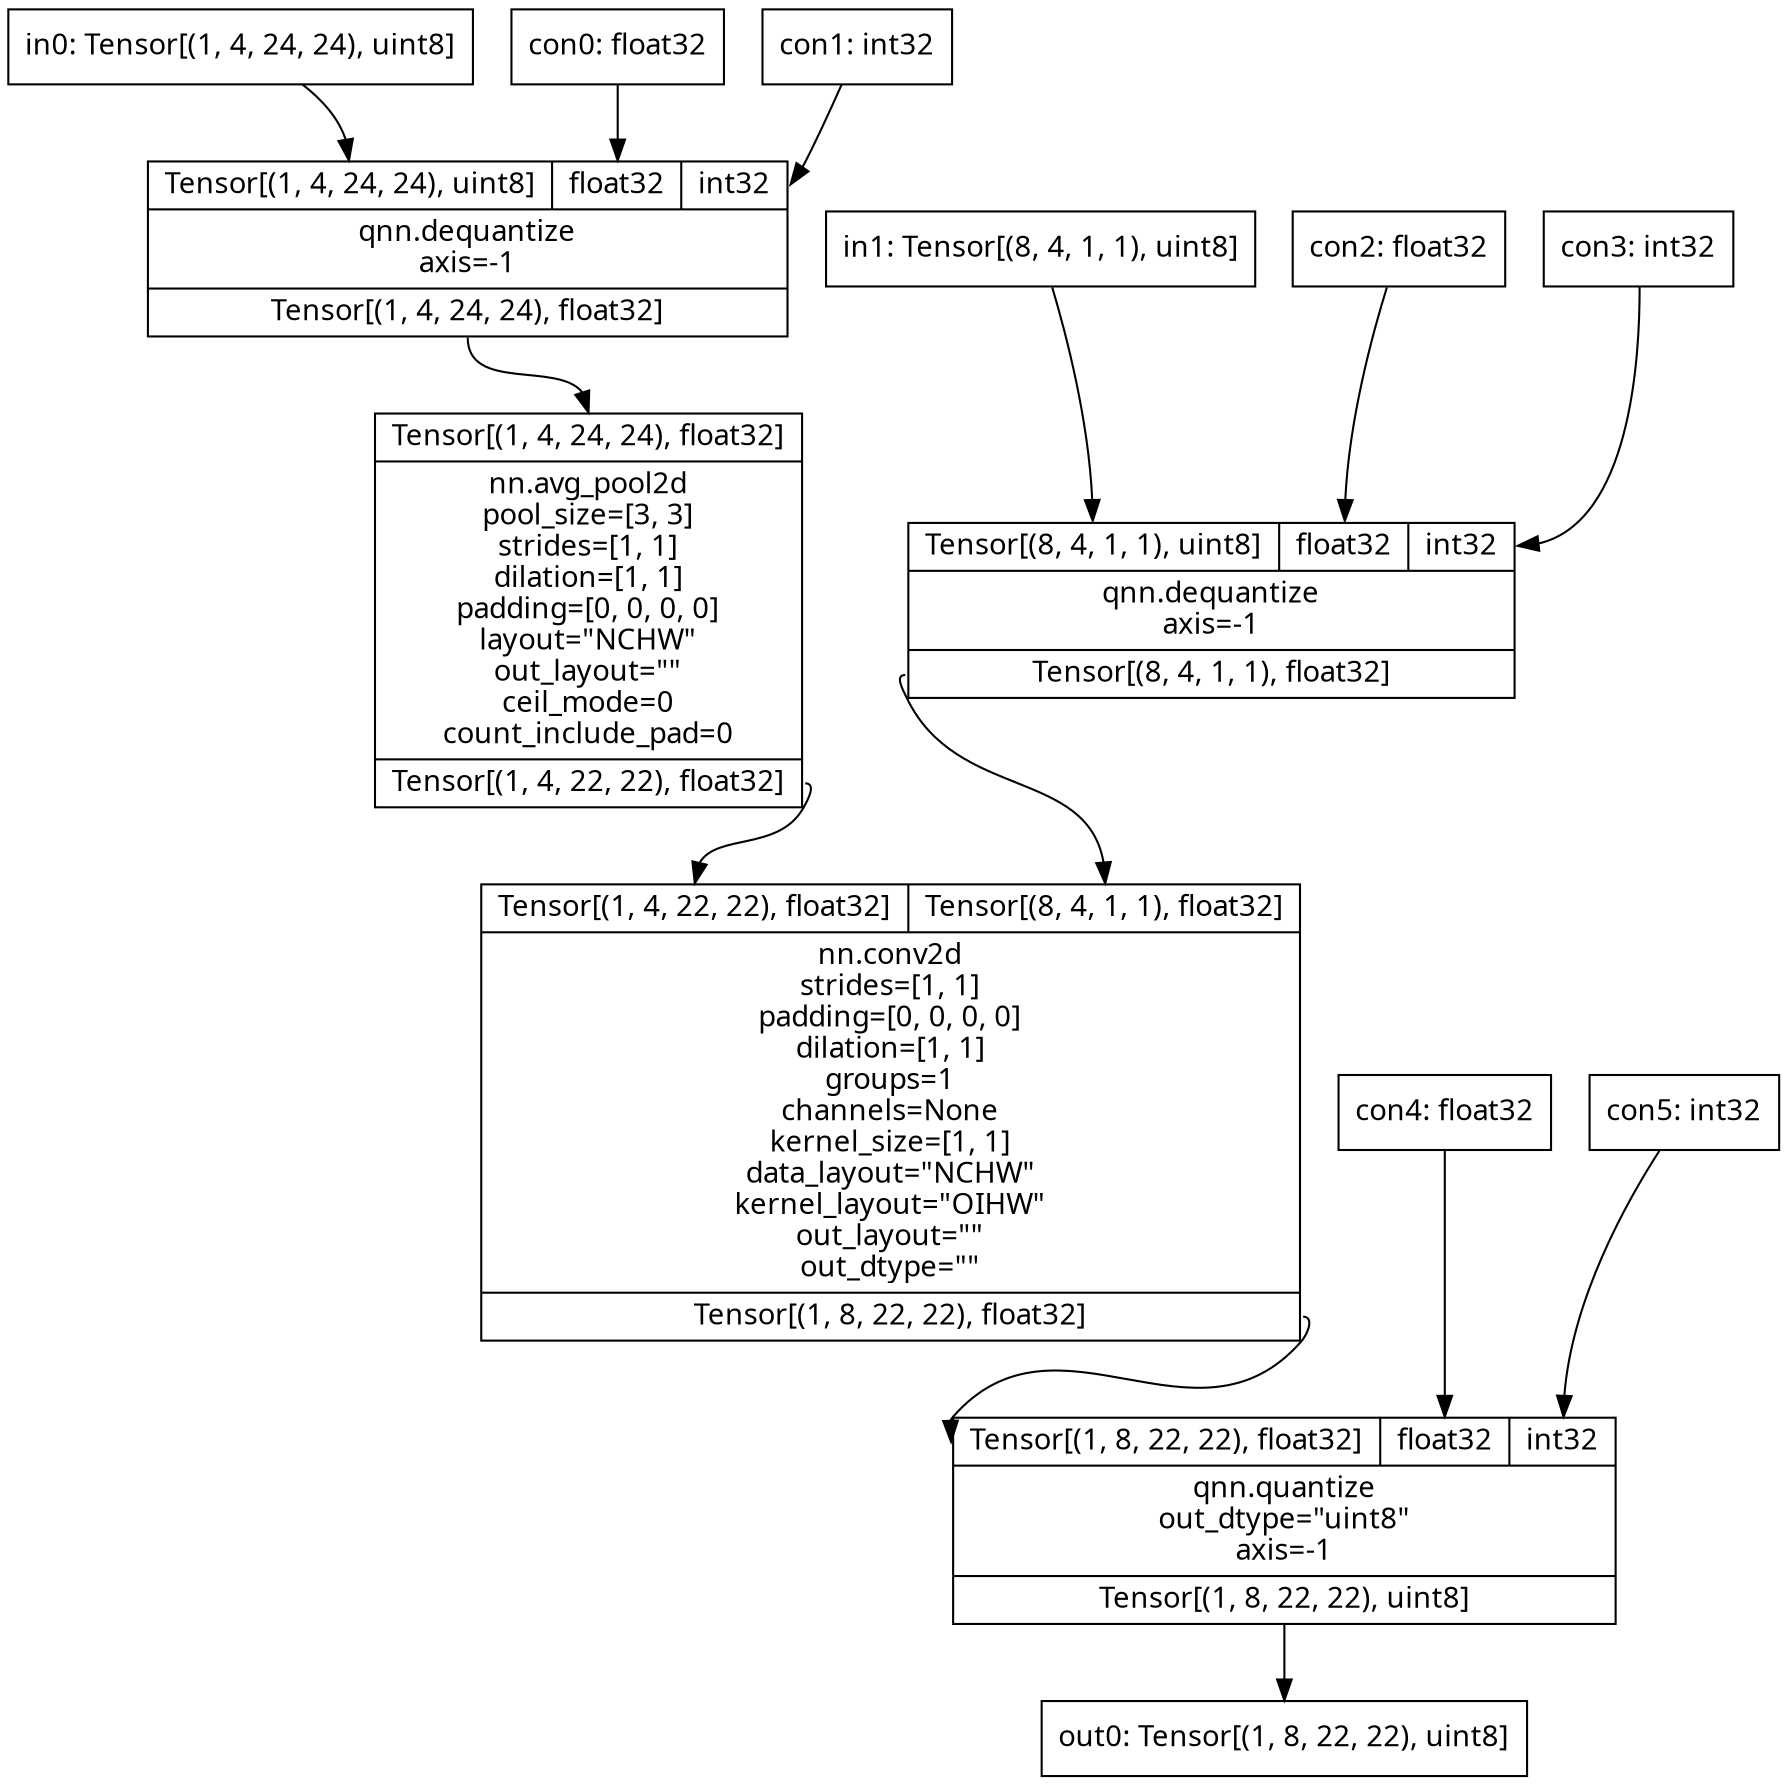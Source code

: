 digraph code {
	node [fontname="Linux Biolinum O" shape=record]
	in0 [label="in0: Tensor[(1, 4, 24, 24), uint8]"]
	con0 [label="con0: float32"]
	con1 [label="con1: int32"]
	opr0 [label="{{<i0>Tensor[(1, 4, 24, 24), uint8]|<i1>float32|<i2>int32}|qnn.dequantize\naxis=-1|{<o0>Tensor[(1, 4, 24, 24), float32]}}"]
	in0 -> opr0:i0
	con0 -> opr0:i1
	con1 -> opr0:i2
	opr1 [label="{{<i0>Tensor[(1, 4, 24, 24), float32]}|nn.avg_pool2d\npool_size=[3, 3]\nstrides=[1, 1]\ndilation=[1, 1]\npadding=[0, 0, 0, 0]\nlayout=\"NCHW\"\nout_layout=\"\"\nceil_mode=0\ncount_include_pad=0|{<o0>Tensor[(1, 4, 22, 22), float32]}}"]
	opr0:o0 -> opr1:i0
	in1 [label="in1: Tensor[(8, 4, 1, 1), uint8]"]
	con2 [label="con2: float32"]
	con3 [label="con3: int32"]
	opr2 [label="{{<i0>Tensor[(8, 4, 1, 1), uint8]|<i1>float32|<i2>int32}|qnn.dequantize\naxis=-1|{<o0>Tensor[(8, 4, 1, 1), float32]}}"]
	in1 -> opr2:i0
	con2 -> opr2:i1
	con3 -> opr2:i2
	opr3 [label="{{<i0>Tensor[(1, 4, 22, 22), float32]|<i1>Tensor[(8, 4, 1, 1), float32]}|nn.conv2d\nstrides=[1, 1]\npadding=[0, 0, 0, 0]\ndilation=[1, 1]\ngroups=1\nchannels=None\nkernel_size=[1, 1]\ndata_layout=\"NCHW\"\nkernel_layout=\"OIHW\"\nout_layout=\"\"\nout_dtype=\"\"|{<o0>Tensor[(1, 8, 22, 22), float32]}}"]
	opr1:o0 -> opr3:i0
	opr2:o0 -> opr3:i1
	con4 [label="con4: float32"]
	con5 [label="con5: int32"]
	opr4 [label="{{<i0>Tensor[(1, 8, 22, 22), float32]|<i1>float32|<i2>int32}|qnn.quantize\nout_dtype=\"uint8\"\naxis=-1|{<o0>Tensor[(1, 8, 22, 22), uint8]}}"]
	opr3:o0 -> opr4:i0
	con4 -> opr4:i1
	con5 -> opr4:i2
	out0 [label="out0: Tensor[(1, 8, 22, 22), uint8]"]
	opr4:o0 -> out0
}
